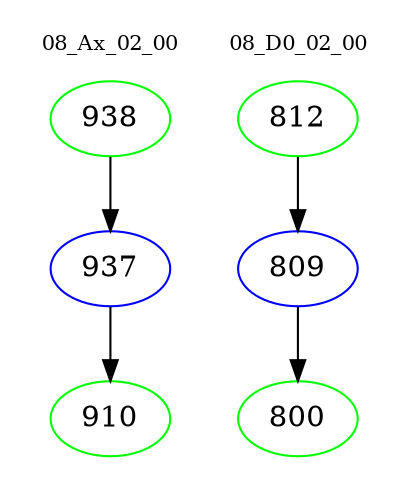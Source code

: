 digraph{
subgraph cluster_0 {
color = white
label = "08_Ax_02_00";
fontsize=10;
T0_938 [label="938", color="green"]
T0_938 -> T0_937 [color="black"]
T0_937 [label="937", color="blue"]
T0_937 -> T0_910 [color="black"]
T0_910 [label="910", color="green"]
}
subgraph cluster_1 {
color = white
label = "08_D0_02_00";
fontsize=10;
T1_812 [label="812", color="green"]
T1_812 -> T1_809 [color="black"]
T1_809 [label="809", color="blue"]
T1_809 -> T1_800 [color="black"]
T1_800 [label="800", color="green"]
}
}
